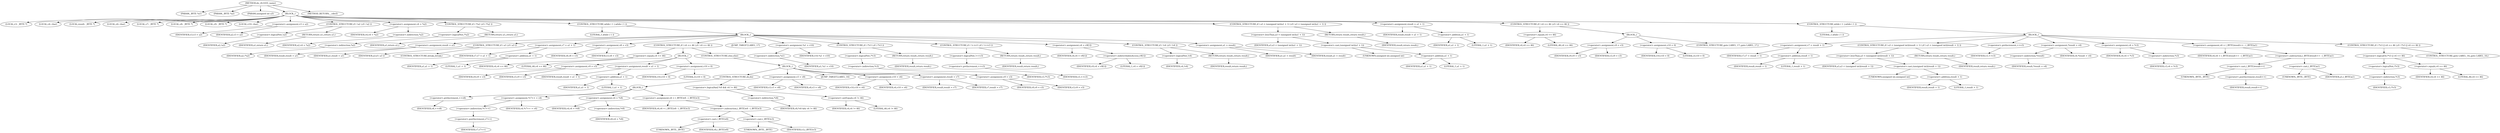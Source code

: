 digraph do_rfc1035_name {  
"1000109" [label = "(METHOD,do_rfc1035_name)" ]
"1000110" [label = "(PARAM,_BYTE *a1)" ]
"1000111" [label = "(PARAM,_BYTE *a2)" ]
"1000112" [label = "(PARAM,unsigned int a3)" ]
"1000113" [label = "(BLOCK,,)" ]
"1000114" [label = "(LOCAL,v3: _BYTE *)" ]
"1000115" [label = "(LOCAL,v4: char)" ]
"1000116" [label = "(LOCAL,result: _BYTE *)" ]
"1000117" [label = "(LOCAL,v6: char)" ]
"1000118" [label = "(LOCAL,v7: _BYTE *)" ]
"1000119" [label = "(LOCAL,v8: _BYTE *)" ]
"1000120" [label = "(LOCAL,v9: _BYTE *)" ]
"1000121" [label = "(LOCAL,v10: char)" ]
"1000122" [label = "(<operator>.assignment,v3 = a2)" ]
"1000123" [label = "(IDENTIFIER,v3,v3 = a2)" ]
"1000124" [label = "(IDENTIFIER,a2,v3 = a2)" ]
"1000125" [label = "(CONTROL_STRUCTURE,if ( !a2 ),if ( !a2 ))" ]
"1000126" [label = "(<operator>.logicalNot,!a2)" ]
"1000127" [label = "(IDENTIFIER,a2,!a2)" ]
"1000128" [label = "(RETURN,return a1;,return a1;)" ]
"1000129" [label = "(IDENTIFIER,a1,return a1;)" ]
"1000130" [label = "(<operator>.assignment,v4 = *a2)" ]
"1000131" [label = "(IDENTIFIER,v4,v4 = *a2)" ]
"1000132" [label = "(<operator>.indirection,*a2)" ]
"1000133" [label = "(IDENTIFIER,a2,v4 = *a2)" ]
"1000134" [label = "(CONTROL_STRUCTURE,if ( !*a2 ),if ( !*a2 ))" ]
"1000135" [label = "(<operator>.logicalNot,!*a2)" ]
"1000136" [label = "(<operator>.indirection,*a2)" ]
"1000137" [label = "(IDENTIFIER,a2,!*a2)" ]
"1000138" [label = "(RETURN,return a1;,return a1;)" ]
"1000139" [label = "(IDENTIFIER,a1,return a1;)" ]
"1000140" [label = "(CONTROL_STRUCTURE,while ( 1 ),while ( 1 ))" ]
"1000141" [label = "(LITERAL,1,while ( 1 ))" ]
"1000142" [label = "(BLOCK,,)" ]
"1000143" [label = "(<operator>.assignment,result = a1)" ]
"1000144" [label = "(IDENTIFIER,result,result = a1)" ]
"1000145" [label = "(IDENTIFIER,a1,result = a1)" ]
"1000146" [label = "(CONTROL_STRUCTURE,if ( a3 ),if ( a3 ))" ]
"1000147" [label = "(IDENTIFIER,a3,if ( a3 ))" ]
"1000148" [label = "(CONTROL_STRUCTURE,break;,break;)" ]
"1000149" [label = "(<operator>.assignment,v7 = a1 + 1)" ]
"1000150" [label = "(IDENTIFIER,v7,v7 = a1 + 1)" ]
"1000151" [label = "(<operator>.addition,a1 + 1)" ]
"1000152" [label = "(IDENTIFIER,a1,a1 + 1)" ]
"1000153" [label = "(LITERAL,1,a1 + 1)" ]
"1000154" [label = "(<operator>.assignment,v8 = v3)" ]
"1000155" [label = "(IDENTIFIER,v8,v8 = v3)" ]
"1000156" [label = "(IDENTIFIER,v3,v8 = v3)" ]
"1000157" [label = "(CONTROL_STRUCTURE,if ( v4 == 46 ),if ( v4 == 46 ))" ]
"1000158" [label = "(<operator>.equals,v4 == 46)" ]
"1000159" [label = "(IDENTIFIER,v4,v4 == 46)" ]
"1000160" [label = "(LITERAL,46,v4 == 46)" ]
"1000161" [label = "(BLOCK,,)" ]
"1000162" [label = "(<operator>.assignment,v9 = v3)" ]
"1000163" [label = "(IDENTIFIER,v9,v9 = v3)" ]
"1000164" [label = "(IDENTIFIER,v3,v9 = v3)" ]
"1000165" [label = "(<operator>.assignment,result = a1 + 1)" ]
"1000166" [label = "(IDENTIFIER,result,result = a1 + 1)" ]
"1000167" [label = "(<operator>.addition,a1 + 1)" ]
"1000168" [label = "(IDENTIFIER,a1,a1 + 1)" ]
"1000169" [label = "(LITERAL,1,a1 + 1)" ]
"1000170" [label = "(<operator>.assignment,v10 = 0)" ]
"1000171" [label = "(IDENTIFIER,v10,v10 = 0)" ]
"1000172" [label = "(LITERAL,0,v10 = 0)" ]
"1000173" [label = "(CONTROL_STRUCTURE,else,else)" ]
"1000174" [label = "(BLOCK,,)" ]
"1000175" [label = "(CONTROL_STRUCTURE,do,do)" ]
"1000176" [label = "(BLOCK,,)" ]
"1000177" [label = "(<operator>.preIncrement,++v8)" ]
"1000178" [label = "(IDENTIFIER,v8,++v8)" ]
"1000179" [label = "(<operator>.assignment,*v7++ = v4)" ]
"1000180" [label = "(<operator>.indirection,*v7++)" ]
"1000181" [label = "(<operator>.postIncrement,v7++)" ]
"1000182" [label = "(IDENTIFIER,v7,v7++)" ]
"1000183" [label = "(IDENTIFIER,v4,*v7++ = v4)" ]
"1000184" [label = "(<operator>.assignment,v4 = *v8)" ]
"1000185" [label = "(IDENTIFIER,v4,v4 = *v8)" ]
"1000186" [label = "(<operator>.indirection,*v8)" ]
"1000187" [label = "(IDENTIFIER,v8,v4 = *v8)" ]
"1000188" [label = "(<operator>.assignment,v6 = (_BYTE)v8 - (_BYTE)v3)" ]
"1000189" [label = "(IDENTIFIER,v6,v6 = (_BYTE)v8 - (_BYTE)v3)" ]
"1000190" [label = "(<operator>.subtraction,(_BYTE)v8 - (_BYTE)v3)" ]
"1000191" [label = "(<operator>.cast,(_BYTE)v8)" ]
"1000192" [label = "(UNKNOWN,_BYTE,_BYTE)" ]
"1000193" [label = "(IDENTIFIER,v8,(_BYTE)v8)" ]
"1000194" [label = "(<operator>.cast,(_BYTE)v3)" ]
"1000195" [label = "(UNKNOWN,_BYTE,_BYTE)" ]
"1000196" [label = "(IDENTIFIER,v3,(_BYTE)v3)" ]
"1000197" [label = "(<operator>.logicalAnd,*v8 && v4 != 46)" ]
"1000198" [label = "(<operator>.indirection,*v8)" ]
"1000199" [label = "(IDENTIFIER,v8,*v8 && v4 != 46)" ]
"1000200" [label = "(<operator>.notEquals,v4 != 46)" ]
"1000201" [label = "(IDENTIFIER,v4,v4 != 46)" ]
"1000202" [label = "(LITERAL,46,v4 != 46)" ]
"1000203" [label = "(<operator>.assignment,v3 = v8)" ]
"1000204" [label = "(IDENTIFIER,v3,v3 = v8)" ]
"1000205" [label = "(IDENTIFIER,v8,v3 = v8)" ]
"1000206" [label = "(JUMP_TARGET,LABEL_16)" ]
"1000207" [label = "(<operator>.assignment,v10 = v6)" ]
"1000208" [label = "(IDENTIFIER,v10,v10 = v6)" ]
"1000209" [label = "(IDENTIFIER,v6,v10 = v6)" ]
"1000210" [label = "(<operator>.assignment,result = v7)" ]
"1000211" [label = "(IDENTIFIER,result,result = v7)" ]
"1000212" [label = "(IDENTIFIER,v7,result = v7)" ]
"1000213" [label = "(<operator>.assignment,v9 = v3)" ]
"1000214" [label = "(IDENTIFIER,v9,v9 = v3)" ]
"1000215" [label = "(IDENTIFIER,v3,v9 = v3)" ]
"1000216" [label = "(JUMP_TARGET,LABEL_17)" ]
"1000217" [label = "(<operator>.assignment,*a1 = v10)" ]
"1000218" [label = "(<operator>.indirection,*a1)" ]
"1000219" [label = "(IDENTIFIER,a1,*a1 = v10)" ]
"1000220" [label = "(IDENTIFIER,v10,*a1 = v10)" ]
"1000221" [label = "(CONTROL_STRUCTURE,if ( !*v3 ),if ( !*v3 ))" ]
"1000222" [label = "(<operator>.logicalNot,!*v3)" ]
"1000223" [label = "(<operator>.indirection,*v3)" ]
"1000224" [label = "(IDENTIFIER,v3,!*v3)" ]
"1000225" [label = "(RETURN,return result;,return result;)" ]
"1000226" [label = "(IDENTIFIER,result,return result;)" ]
"1000227" [label = "(CONTROL_STRUCTURE,if ( !++v3 ),if ( !++v3 ))" ]
"1000228" [label = "(<operator>.logicalNot,!++v3)" ]
"1000229" [label = "(<operator>.preIncrement,++v3)" ]
"1000230" [label = "(IDENTIFIER,v3,++v3)" ]
"1000231" [label = "(RETURN,return result;,return result;)" ]
"1000232" [label = "(IDENTIFIER,result,return result;)" ]
"1000233" [label = "(<operator>.assignment,v4 = v9[1])" ]
"1000234" [label = "(IDENTIFIER,v4,v4 = v9[1])" ]
"1000235" [label = "(<operator>.indirectIndexAccess,v9[1])" ]
"1000236" [label = "(IDENTIFIER,v9,v4 = v9[1])" ]
"1000237" [label = "(LITERAL,1,v4 = v9[1])" ]
"1000238" [label = "(CONTROL_STRUCTURE,if ( !v4 ),if ( !v4 ))" ]
"1000239" [label = "(<operator>.logicalNot,!v4)" ]
"1000240" [label = "(IDENTIFIER,v4,!v4)" ]
"1000241" [label = "(RETURN,return result;,return result;)" ]
"1000242" [label = "(IDENTIFIER,result,return result;)" ]
"1000243" [label = "(<operator>.assignment,a1 = result)" ]
"1000244" [label = "(IDENTIFIER,a1,a1 = result)" ]
"1000245" [label = "(IDENTIFIER,result,a1 = result)" ]
"1000246" [label = "(CONTROL_STRUCTURE,if ( a3 < (unsigned int)(a1 + 1) ),if ( a3 < (unsigned int)(a1 + 1) ))" ]
"1000247" [label = "(<operator>.lessThan,a3 < (unsigned int)(a1 + 1))" ]
"1000248" [label = "(IDENTIFIER,a3,a3 < (unsigned int)(a1 + 1))" ]
"1000249" [label = "(<operator>.cast,(unsigned int)(a1 + 1))" ]
"1000250" [label = "(UNKNOWN,unsigned int,unsigned int)" ]
"1000251" [label = "(<operator>.addition,a1 + 1)" ]
"1000252" [label = "(IDENTIFIER,a1,a1 + 1)" ]
"1000253" [label = "(LITERAL,1,a1 + 1)" ]
"1000254" [label = "(RETURN,return result;,return result;)" ]
"1000255" [label = "(IDENTIFIER,result,return result;)" ]
"1000256" [label = "(<operator>.assignment,result = a1 + 1)" ]
"1000257" [label = "(IDENTIFIER,result,result = a1 + 1)" ]
"1000258" [label = "(<operator>.addition,a1 + 1)" ]
"1000259" [label = "(IDENTIFIER,a1,a1 + 1)" ]
"1000260" [label = "(LITERAL,1,a1 + 1)" ]
"1000261" [label = "(CONTROL_STRUCTURE,if ( v4 == 46 ),if ( v4 == 46 ))" ]
"1000262" [label = "(<operator>.equals,v4 == 46)" ]
"1000263" [label = "(IDENTIFIER,v4,v4 == 46)" ]
"1000264" [label = "(LITERAL,46,v4 == 46)" ]
"1000265" [label = "(BLOCK,,)" ]
"1000266" [label = "(<operator>.assignment,v9 = v3)" ]
"1000267" [label = "(IDENTIFIER,v9,v9 = v3)" ]
"1000268" [label = "(IDENTIFIER,v3,v9 = v3)" ]
"1000269" [label = "(<operator>.assignment,v10 = 0)" ]
"1000270" [label = "(IDENTIFIER,v10,v10 = 0)" ]
"1000271" [label = "(LITERAL,0,v10 = 0)" ]
"1000272" [label = "(CONTROL_STRUCTURE,goto LABEL_17;,goto LABEL_17;)" ]
"1000273" [label = "(CONTROL_STRUCTURE,while ( 1 ),while ( 1 ))" ]
"1000274" [label = "(LITERAL,1,while ( 1 ))" ]
"1000275" [label = "(BLOCK,,)" ]
"1000276" [label = "(<operator>.assignment,v7 = result + 1)" ]
"1000277" [label = "(IDENTIFIER,v7,v7 = result + 1)" ]
"1000278" [label = "(<operator>.addition,result + 1)" ]
"1000279" [label = "(IDENTIFIER,result,result + 1)" ]
"1000280" [label = "(LITERAL,1,result + 1)" ]
"1000281" [label = "(CONTROL_STRUCTURE,if ( a3 < (unsigned int)(result + 1) ),if ( a3 < (unsigned int)(result + 1) ))" ]
"1000282" [label = "(<operator>.lessThan,a3 < (unsigned int)(result + 1))" ]
"1000283" [label = "(IDENTIFIER,a3,a3 < (unsigned int)(result + 1))" ]
"1000284" [label = "(<operator>.cast,(unsigned int)(result + 1))" ]
"1000285" [label = "(UNKNOWN,unsigned int,unsigned int)" ]
"1000286" [label = "(<operator>.addition,result + 1)" ]
"1000287" [label = "(IDENTIFIER,result,result + 1)" ]
"1000288" [label = "(LITERAL,1,result + 1)" ]
"1000289" [label = "(RETURN,return result;,return result;)" ]
"1000290" [label = "(IDENTIFIER,result,return result;)" ]
"1000291" [label = "(<operator>.preIncrement,++v3)" ]
"1000292" [label = "(IDENTIFIER,v3,++v3)" ]
"1000293" [label = "(<operator>.assignment,*result = v4)" ]
"1000294" [label = "(<operator>.indirection,*result)" ]
"1000295" [label = "(IDENTIFIER,result,*result = v4)" ]
"1000296" [label = "(IDENTIFIER,v4,*result = v4)" ]
"1000297" [label = "(<operator>.assignment,v4 = *v3)" ]
"1000298" [label = "(IDENTIFIER,v4,v4 = *v3)" ]
"1000299" [label = "(<operator>.indirection,*v3)" ]
"1000300" [label = "(IDENTIFIER,v3,v4 = *v3)" ]
"1000301" [label = "(<operator>.assignment,v6 = (_BYTE)result++ - (_BYTE)a1)" ]
"1000302" [label = "(IDENTIFIER,v6,v6 = (_BYTE)result++ - (_BYTE)a1)" ]
"1000303" [label = "(<operator>.subtraction,(_BYTE)result++ - (_BYTE)a1)" ]
"1000304" [label = "(<operator>.cast,(_BYTE)result++)" ]
"1000305" [label = "(UNKNOWN,_BYTE,_BYTE)" ]
"1000306" [label = "(<operator>.postIncrement,result++)" ]
"1000307" [label = "(IDENTIFIER,result,result++)" ]
"1000308" [label = "(<operator>.cast,(_BYTE)a1)" ]
"1000309" [label = "(UNKNOWN,_BYTE,_BYTE)" ]
"1000310" [label = "(IDENTIFIER,a1,(_BYTE)a1)" ]
"1000311" [label = "(CONTROL_STRUCTURE,if ( !*v3 || v4 == 46 ),if ( !*v3 || v4 == 46 ))" ]
"1000312" [label = "(<operator>.logicalOr,!*v3 || v4 == 46)" ]
"1000313" [label = "(<operator>.logicalNot,!*v3)" ]
"1000314" [label = "(<operator>.indirection,*v3)" ]
"1000315" [label = "(IDENTIFIER,v3,!*v3)" ]
"1000316" [label = "(<operator>.equals,v4 == 46)" ]
"1000317" [label = "(IDENTIFIER,v4,v4 == 46)" ]
"1000318" [label = "(LITERAL,46,v4 == 46)" ]
"1000319" [label = "(CONTROL_STRUCTURE,goto LABEL_16;,goto LABEL_16;)" ]
"1000320" [label = "(METHOD_RETURN,__cdecl)" ]
  "1000109" -> "1000110" 
  "1000109" -> "1000111" 
  "1000109" -> "1000112" 
  "1000109" -> "1000113" 
  "1000109" -> "1000320" 
  "1000113" -> "1000114" 
  "1000113" -> "1000115" 
  "1000113" -> "1000116" 
  "1000113" -> "1000117" 
  "1000113" -> "1000118" 
  "1000113" -> "1000119" 
  "1000113" -> "1000120" 
  "1000113" -> "1000121" 
  "1000113" -> "1000122" 
  "1000113" -> "1000125" 
  "1000113" -> "1000130" 
  "1000113" -> "1000134" 
  "1000113" -> "1000140" 
  "1000113" -> "1000246" 
  "1000113" -> "1000256" 
  "1000113" -> "1000261" 
  "1000113" -> "1000273" 
  "1000122" -> "1000123" 
  "1000122" -> "1000124" 
  "1000125" -> "1000126" 
  "1000125" -> "1000128" 
  "1000126" -> "1000127" 
  "1000128" -> "1000129" 
  "1000130" -> "1000131" 
  "1000130" -> "1000132" 
  "1000132" -> "1000133" 
  "1000134" -> "1000135" 
  "1000134" -> "1000138" 
  "1000135" -> "1000136" 
  "1000136" -> "1000137" 
  "1000138" -> "1000139" 
  "1000140" -> "1000141" 
  "1000140" -> "1000142" 
  "1000142" -> "1000143" 
  "1000142" -> "1000146" 
  "1000142" -> "1000149" 
  "1000142" -> "1000154" 
  "1000142" -> "1000157" 
  "1000142" -> "1000216" 
  "1000142" -> "1000217" 
  "1000142" -> "1000221" 
  "1000142" -> "1000227" 
  "1000142" -> "1000233" 
  "1000142" -> "1000238" 
  "1000142" -> "1000243" 
  "1000143" -> "1000144" 
  "1000143" -> "1000145" 
  "1000146" -> "1000147" 
  "1000146" -> "1000148" 
  "1000149" -> "1000150" 
  "1000149" -> "1000151" 
  "1000151" -> "1000152" 
  "1000151" -> "1000153" 
  "1000154" -> "1000155" 
  "1000154" -> "1000156" 
  "1000157" -> "1000158" 
  "1000157" -> "1000161" 
  "1000157" -> "1000173" 
  "1000158" -> "1000159" 
  "1000158" -> "1000160" 
  "1000161" -> "1000162" 
  "1000161" -> "1000165" 
  "1000161" -> "1000170" 
  "1000162" -> "1000163" 
  "1000162" -> "1000164" 
  "1000165" -> "1000166" 
  "1000165" -> "1000167" 
  "1000167" -> "1000168" 
  "1000167" -> "1000169" 
  "1000170" -> "1000171" 
  "1000170" -> "1000172" 
  "1000173" -> "1000174" 
  "1000174" -> "1000175" 
  "1000174" -> "1000203" 
  "1000174" -> "1000206" 
  "1000174" -> "1000207" 
  "1000174" -> "1000210" 
  "1000174" -> "1000213" 
  "1000175" -> "1000176" 
  "1000175" -> "1000197" 
  "1000176" -> "1000177" 
  "1000176" -> "1000179" 
  "1000176" -> "1000184" 
  "1000176" -> "1000188" 
  "1000177" -> "1000178" 
  "1000179" -> "1000180" 
  "1000179" -> "1000183" 
  "1000180" -> "1000181" 
  "1000181" -> "1000182" 
  "1000184" -> "1000185" 
  "1000184" -> "1000186" 
  "1000186" -> "1000187" 
  "1000188" -> "1000189" 
  "1000188" -> "1000190" 
  "1000190" -> "1000191" 
  "1000190" -> "1000194" 
  "1000191" -> "1000192" 
  "1000191" -> "1000193" 
  "1000194" -> "1000195" 
  "1000194" -> "1000196" 
  "1000197" -> "1000198" 
  "1000197" -> "1000200" 
  "1000198" -> "1000199" 
  "1000200" -> "1000201" 
  "1000200" -> "1000202" 
  "1000203" -> "1000204" 
  "1000203" -> "1000205" 
  "1000207" -> "1000208" 
  "1000207" -> "1000209" 
  "1000210" -> "1000211" 
  "1000210" -> "1000212" 
  "1000213" -> "1000214" 
  "1000213" -> "1000215" 
  "1000217" -> "1000218" 
  "1000217" -> "1000220" 
  "1000218" -> "1000219" 
  "1000221" -> "1000222" 
  "1000221" -> "1000225" 
  "1000222" -> "1000223" 
  "1000223" -> "1000224" 
  "1000225" -> "1000226" 
  "1000227" -> "1000228" 
  "1000227" -> "1000231" 
  "1000228" -> "1000229" 
  "1000229" -> "1000230" 
  "1000231" -> "1000232" 
  "1000233" -> "1000234" 
  "1000233" -> "1000235" 
  "1000235" -> "1000236" 
  "1000235" -> "1000237" 
  "1000238" -> "1000239" 
  "1000238" -> "1000241" 
  "1000239" -> "1000240" 
  "1000241" -> "1000242" 
  "1000243" -> "1000244" 
  "1000243" -> "1000245" 
  "1000246" -> "1000247" 
  "1000246" -> "1000254" 
  "1000247" -> "1000248" 
  "1000247" -> "1000249" 
  "1000249" -> "1000250" 
  "1000249" -> "1000251" 
  "1000251" -> "1000252" 
  "1000251" -> "1000253" 
  "1000254" -> "1000255" 
  "1000256" -> "1000257" 
  "1000256" -> "1000258" 
  "1000258" -> "1000259" 
  "1000258" -> "1000260" 
  "1000261" -> "1000262" 
  "1000261" -> "1000265" 
  "1000262" -> "1000263" 
  "1000262" -> "1000264" 
  "1000265" -> "1000266" 
  "1000265" -> "1000269" 
  "1000265" -> "1000272" 
  "1000266" -> "1000267" 
  "1000266" -> "1000268" 
  "1000269" -> "1000270" 
  "1000269" -> "1000271" 
  "1000273" -> "1000274" 
  "1000273" -> "1000275" 
  "1000275" -> "1000276" 
  "1000275" -> "1000281" 
  "1000275" -> "1000291" 
  "1000275" -> "1000293" 
  "1000275" -> "1000297" 
  "1000275" -> "1000301" 
  "1000275" -> "1000311" 
  "1000276" -> "1000277" 
  "1000276" -> "1000278" 
  "1000278" -> "1000279" 
  "1000278" -> "1000280" 
  "1000281" -> "1000282" 
  "1000281" -> "1000289" 
  "1000282" -> "1000283" 
  "1000282" -> "1000284" 
  "1000284" -> "1000285" 
  "1000284" -> "1000286" 
  "1000286" -> "1000287" 
  "1000286" -> "1000288" 
  "1000289" -> "1000290" 
  "1000291" -> "1000292" 
  "1000293" -> "1000294" 
  "1000293" -> "1000296" 
  "1000294" -> "1000295" 
  "1000297" -> "1000298" 
  "1000297" -> "1000299" 
  "1000299" -> "1000300" 
  "1000301" -> "1000302" 
  "1000301" -> "1000303" 
  "1000303" -> "1000304" 
  "1000303" -> "1000308" 
  "1000304" -> "1000305" 
  "1000304" -> "1000306" 
  "1000306" -> "1000307" 
  "1000308" -> "1000309" 
  "1000308" -> "1000310" 
  "1000311" -> "1000312" 
  "1000311" -> "1000319" 
  "1000312" -> "1000313" 
  "1000312" -> "1000316" 
  "1000313" -> "1000314" 
  "1000314" -> "1000315" 
  "1000316" -> "1000317" 
  "1000316" -> "1000318" 
}

